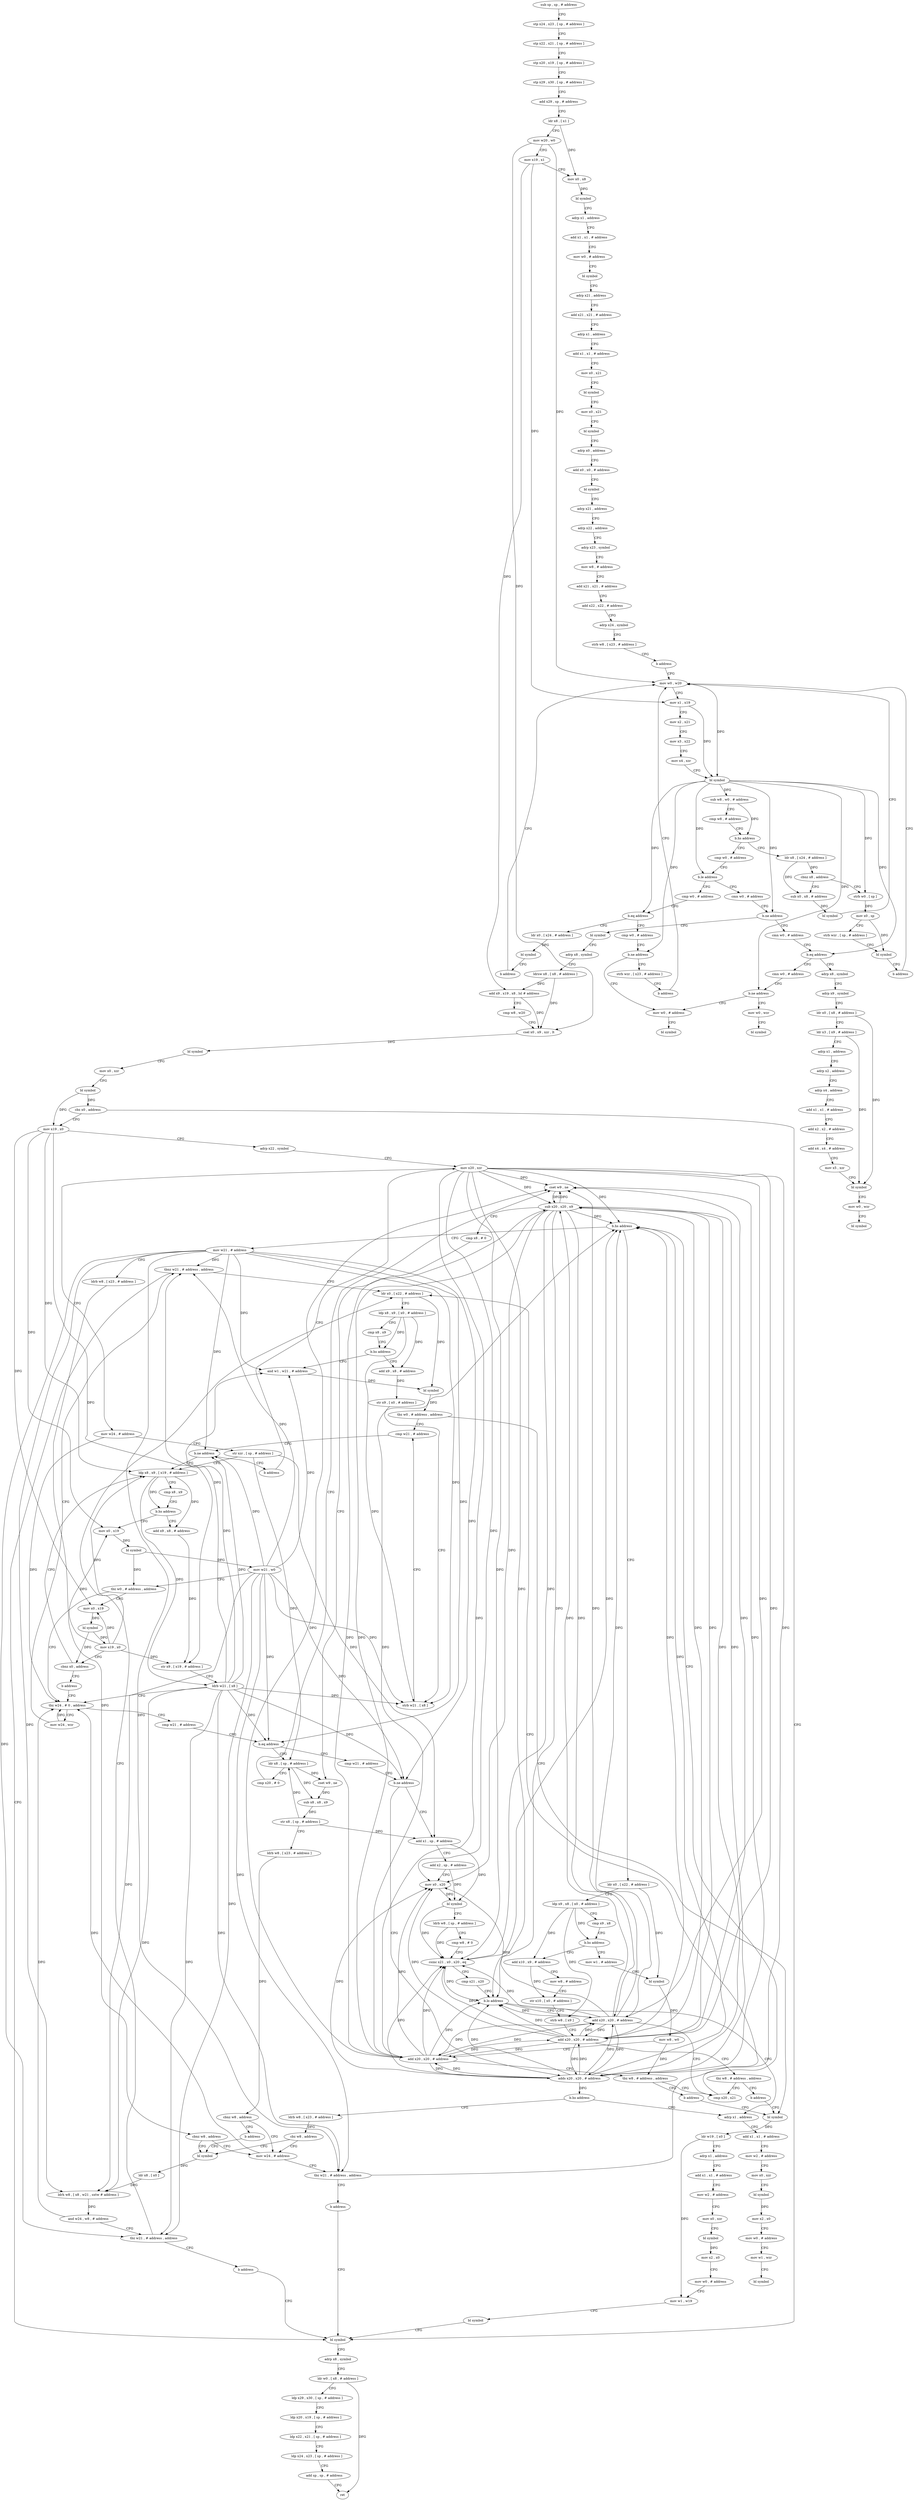 digraph "func" {
"4200424" [label = "sub sp , sp , # address" ]
"4200428" [label = "stp x24 , x23 , [ sp , # address ]" ]
"4200432" [label = "stp x22 , x21 , [ sp , # address ]" ]
"4200436" [label = "stp x20 , x19 , [ sp , # address ]" ]
"4200440" [label = "stp x29 , x30 , [ sp , # address ]" ]
"4200444" [label = "add x29 , sp , # address" ]
"4200448" [label = "ldr x8 , [ x1 ]" ]
"4200452" [label = "mov w20 , w0" ]
"4200456" [label = "mov x19 , x1" ]
"4200460" [label = "mov x0 , x8" ]
"4200464" [label = "bl symbol" ]
"4200468" [label = "adrp x1 , address" ]
"4200472" [label = "add x1 , x1 , # address" ]
"4200476" [label = "mov w0 , # address" ]
"4200480" [label = "bl symbol" ]
"4200484" [label = "adrp x21 , address" ]
"4200488" [label = "add x21 , x21 , # address" ]
"4200492" [label = "adrp x1 , address" ]
"4200496" [label = "add x1 , x1 , # address" ]
"4200500" [label = "mov x0 , x21" ]
"4200504" [label = "bl symbol" ]
"4200508" [label = "mov x0 , x21" ]
"4200512" [label = "bl symbol" ]
"4200516" [label = "adrp x0 , address" ]
"4200520" [label = "add x0 , x0 , # address" ]
"4200524" [label = "bl symbol" ]
"4200528" [label = "adrp x21 , address" ]
"4200532" [label = "adrp x22 , address" ]
"4200536" [label = "adrp x23 , symbol" ]
"4200540" [label = "mov w8 , # address" ]
"4200544" [label = "add x21 , x21 , # address" ]
"4200548" [label = "add x22 , x22 , # address" ]
"4200552" [label = "adrp x24 , symbol" ]
"4200556" [label = "strb w8 , [ x23 , # address ]" ]
"4200560" [label = "b address" ]
"4200572" [label = "mov w0 , w20" ]
"4200576" [label = "mov x1 , x19" ]
"4200580" [label = "mov x2 , x21" ]
"4200584" [label = "mov x3 , x22" ]
"4200588" [label = "mov x4 , xzr" ]
"4200592" [label = "bl symbol" ]
"4200596" [label = "sub w8 , w0 , # address" ]
"4200600" [label = "cmp w8 , # address" ]
"4200604" [label = "b.hs address" ]
"4200636" [label = "cmp w0 , # address" ]
"4200608" [label = "ldr x8 , [ x24 , # address ]" ]
"4200640" [label = "b.le address" ]
"4200680" [label = "cmn w0 , # address" ]
"4200644" [label = "cmp w0 , # address" ]
"4200612" [label = "cbnz x8 , address" ]
"4200564" [label = "sub x0 , x8 , # address" ]
"4200616" [label = "strb w0 , [ sp ]" ]
"4200684" [label = "b.ne address" ]
"4201192" [label = "cmn w0 , # address" ]
"4200688" [label = "bl symbol" ]
"4200648" [label = "b.eq address" ]
"4200668" [label = "ldr x0 , [ x24 , # address ]" ]
"4200652" [label = "cmp w0 , # address" ]
"4200568" [label = "bl symbol" ]
"4200620" [label = "mov x0 , sp" ]
"4200624" [label = "strb wzr , [ sp , # address ]" ]
"4200628" [label = "bl symbol" ]
"4200632" [label = "b address" ]
"4201196" [label = "b.eq address" ]
"4201216" [label = "adrp x8 , symbol" ]
"4201200" [label = "cmn w0 , # address" ]
"4200692" [label = "adrp x8 , symbol" ]
"4200696" [label = "ldrsw x8 , [ x8 , # address ]" ]
"4200700" [label = "add x9 , x19 , x8 , lsl # address" ]
"4200704" [label = "cmp w8 , w20" ]
"4200708" [label = "csel x0 , x9 , xzr , lt" ]
"4200712" [label = "bl symbol" ]
"4200716" [label = "mov x0 , xzr" ]
"4200720" [label = "bl symbol" ]
"4200724" [label = "cbz x0 , address" ]
"4201156" [label = "bl symbol" ]
"4200728" [label = "mov x19 , x0" ]
"4200672" [label = "bl symbol" ]
"4200676" [label = "b address" ]
"4200656" [label = "b.ne address" ]
"4201272" [label = "mov w0 , # address" ]
"4200660" [label = "strb wzr , [ x23 , # address ]" ]
"4201220" [label = "adrp x9 , symbol" ]
"4201224" [label = "ldr x0 , [ x8 , # address ]" ]
"4201228" [label = "ldr x3 , [ x9 , # address ]" ]
"4201232" [label = "adrp x1 , address" ]
"4201236" [label = "adrp x2 , address" ]
"4201240" [label = "adrp x4 , address" ]
"4201244" [label = "add x1 , x1 , # address" ]
"4201248" [label = "add x2 , x2 , # address" ]
"4201252" [label = "add x4 , x4 , # address" ]
"4201256" [label = "mov x5 , xzr" ]
"4201260" [label = "bl symbol" ]
"4201264" [label = "mov w0 , wzr" ]
"4201268" [label = "bl symbol" ]
"4201204" [label = "b.ne address" ]
"4201208" [label = "mov w0 , wzr" ]
"4201160" [label = "adrp x8 , symbol" ]
"4201164" [label = "ldr w0 , [ x8 , # address ]" ]
"4201168" [label = "ldp x29 , x30 , [ sp , # address ]" ]
"4201172" [label = "ldp x20 , x19 , [ sp , # address ]" ]
"4201176" [label = "ldp x22 , x21 , [ sp , # address ]" ]
"4201180" [label = "ldp x24 , x23 , [ sp , # address ]" ]
"4201184" [label = "add sp , sp , # address" ]
"4201188" [label = "ret" ]
"4200732" [label = "adrp x22 , symbol" ]
"4200736" [label = "mov x20 , xzr" ]
"4201276" [label = "bl symbol" ]
"4200664" [label = "b address" ]
"4201212" [label = "bl symbol" ]
"4201064" [label = "mov x0 , x19" ]
"4201068" [label = "bl symbol" ]
"4201072" [label = "mov w21 , w0" ]
"4201076" [label = "tbz w0 , # address , address" ]
"4200772" [label = "tbz w24 , # 0 , address" ]
"4201080" [label = "mov x0 , x19" ]
"4200760" [label = "add x9 , x8 , # address" ]
"4200764" [label = "str x9 , [ x19 , # address ]" ]
"4200768" [label = "ldrb w21 , [ x8 ]" ]
"4200908" [label = "mov w24 , wzr" ]
"4200776" [label = "cmp w21 , # address" ]
"4201084" [label = "bl symbol" ]
"4201088" [label = "mov x19 , x0" ]
"4201092" [label = "cbnz x0 , address" ]
"4200748" [label = "ldp x8 , x9 , [ x19 , # address ]" ]
"4201096" [label = "b address" ]
"4200912" [label = "tbnz w21 , # address , address" ]
"4200916" [label = "ldr x0 , [ x22 , # address ]" ]
"4200780" [label = "b.eq address" ]
"4200956" [label = "ldr x8 , [ sp , # address ]" ]
"4200784" [label = "cmp w21 , # address" ]
"4200752" [label = "cmp x8 , x9" ]
"4200756" [label = "b.hs address" ]
"4200920" [label = "ldp x8 , x9 , [ x0 , # address ]" ]
"4200924" [label = "cmp x8 , x9" ]
"4200928" [label = "b.hs address" ]
"4201100" [label = "and w1 , w21 , # address" ]
"4200932" [label = "add x9 , x8 , # address" ]
"4200960" [label = "cmp x20 , # 0" ]
"4200964" [label = "cset w9 , ne" ]
"4200968" [label = "sub x20 , x20 , x9" ]
"4200972" [label = "cmp x8 , # 0" ]
"4200976" [label = "cset w9 , ne" ]
"4200980" [label = "sub x8 , x8 , x9" ]
"4200984" [label = "str x8 , [ sp , # address ]" ]
"4200988" [label = "ldrb w8 , [ x23 , # address ]" ]
"4200992" [label = "cbnz w8 , address" ]
"4201016" [label = "mov w24 , # address" ]
"4200996" [label = "b address" ]
"4200788" [label = "b.ne address" ]
"4201000" [label = "adds x20 , x20 , # address" ]
"4200792" [label = "add x1 , sp , # address" ]
"4201104" [label = "bl symbol" ]
"4201108" [label = "tbz w0 , # address , address" ]
"4200944" [label = "cmp w21 , # address" ]
"4201112" [label = "bl symbol" ]
"4200936" [label = "str x9 , [ x0 , # address ]" ]
"4200940" [label = "strb w21 , [ x8 ]" ]
"4201020" [label = "tbz w21 , # address , address" ]
"4201024" [label = "b address" ]
"4201040" [label = "bl symbol" ]
"4201004" [label = "b.hs address" ]
"4201280" [label = "adrp x1 , address" ]
"4201008" [label = "ldrb w8 , [ x23 , # address ]" ]
"4200796" [label = "add x2 , sp , # address" ]
"4200800" [label = "mov x0 , x20" ]
"4200804" [label = "bl symbol" ]
"4200808" [label = "ldrb w8 , [ sp , # address ]" ]
"4200812" [label = "cmp w8 , # 0" ]
"4200816" [label = "csinc x21 , x0 , x20 , eq" ]
"4200820" [label = "cmp x21 , x20" ]
"4200824" [label = "b.lo address" ]
"4200828" [label = "add x20 , x20 , # address" ]
"4200948" [label = "b.ne address" ]
"4200952" [label = "b address" ]
"4201116" [label = "ldr w19 , [ x0 ]" ]
"4201120" [label = "adrp x1 , address" ]
"4201124" [label = "add x1 , x1 , # address" ]
"4201128" [label = "mov w2 , # address" ]
"4201132" [label = "mov x0 , xzr" ]
"4201136" [label = "bl symbol" ]
"4201140" [label = "mov x2 , x0" ]
"4201144" [label = "mov w0 , # address" ]
"4201148" [label = "mov w1 , w19" ]
"4201152" [label = "bl symbol" ]
"4201044" [label = "ldr x8 , [ x0 ]" ]
"4201048" [label = "ldrh w8 , [ x8 , w21 , sxtw # address ]" ]
"4201052" [label = "and w24 , w8 , # address" ]
"4201056" [label = "tbz w21 , # address , address" ]
"4201060" [label = "b address" ]
"4201284" [label = "add x1 , x1 , # address" ]
"4201288" [label = "mov w2 , # address" ]
"4201292" [label = "mov x0 , xzr" ]
"4201296" [label = "bl symbol" ]
"4201300" [label = "mov x2 , x0" ]
"4201304" [label = "mov w0 , # address" ]
"4201308" [label = "mov w1 , wzr" ]
"4201312" [label = "bl symbol" ]
"4201012" [label = "cbz w8 , address" ]
"4200832" [label = "cmp x20 , x21" ]
"4200740" [label = "mov w24 , # address" ]
"4200744" [label = "str xzr , [ sp , # address ]" ]
"4201028" [label = "mov w21 , # address" ]
"4201032" [label = "ldrb w8 , [ x23 , # address ]" ]
"4201036" [label = "cbnz w8 , address" ]
"4200840" [label = "ldr x0 , [ x22 , # address ]" ]
"4200844" [label = "ldp x9 , x8 , [ x0 , # address ]" ]
"4200848" [label = "cmp x9 , x8" ]
"4200852" [label = "b.hs address" ]
"4200884" [label = "mov w1 , # address" ]
"4200856" [label = "add x10 , x9 , # address" ]
"4200888" [label = "bl symbol" ]
"4200892" [label = "mov w8 , w0" ]
"4200896" [label = "add x20 , x20 , # address" ]
"4200900" [label = "tbz w8 , # address , address" ]
"4200904" [label = "b address" ]
"4200860" [label = "mov w8 , # address" ]
"4200864" [label = "str x10 , [ x0 , # address ]" ]
"4200868" [label = "strb w8 , [ x9 ]" ]
"4200872" [label = "add x20 , x20 , # address" ]
"4200876" [label = "tbz w8 , # address , address" ]
"4200880" [label = "b address" ]
"4200836" [label = "b.hs address" ]
"4200424" -> "4200428" [ label = "CFG" ]
"4200428" -> "4200432" [ label = "CFG" ]
"4200432" -> "4200436" [ label = "CFG" ]
"4200436" -> "4200440" [ label = "CFG" ]
"4200440" -> "4200444" [ label = "CFG" ]
"4200444" -> "4200448" [ label = "CFG" ]
"4200448" -> "4200452" [ label = "CFG" ]
"4200448" -> "4200460" [ label = "DFG" ]
"4200452" -> "4200456" [ label = "CFG" ]
"4200452" -> "4200572" [ label = "DFG" ]
"4200452" -> "4200708" [ label = "DFG" ]
"4200456" -> "4200460" [ label = "CFG" ]
"4200456" -> "4200576" [ label = "DFG" ]
"4200456" -> "4200700" [ label = "DFG" ]
"4200460" -> "4200464" [ label = "DFG" ]
"4200464" -> "4200468" [ label = "CFG" ]
"4200468" -> "4200472" [ label = "CFG" ]
"4200472" -> "4200476" [ label = "CFG" ]
"4200476" -> "4200480" [ label = "CFG" ]
"4200480" -> "4200484" [ label = "CFG" ]
"4200484" -> "4200488" [ label = "CFG" ]
"4200488" -> "4200492" [ label = "CFG" ]
"4200492" -> "4200496" [ label = "CFG" ]
"4200496" -> "4200500" [ label = "CFG" ]
"4200500" -> "4200504" [ label = "CFG" ]
"4200504" -> "4200508" [ label = "CFG" ]
"4200508" -> "4200512" [ label = "CFG" ]
"4200512" -> "4200516" [ label = "CFG" ]
"4200516" -> "4200520" [ label = "CFG" ]
"4200520" -> "4200524" [ label = "CFG" ]
"4200524" -> "4200528" [ label = "CFG" ]
"4200528" -> "4200532" [ label = "CFG" ]
"4200532" -> "4200536" [ label = "CFG" ]
"4200536" -> "4200540" [ label = "CFG" ]
"4200540" -> "4200544" [ label = "CFG" ]
"4200544" -> "4200548" [ label = "CFG" ]
"4200548" -> "4200552" [ label = "CFG" ]
"4200552" -> "4200556" [ label = "CFG" ]
"4200556" -> "4200560" [ label = "CFG" ]
"4200560" -> "4200572" [ label = "CFG" ]
"4200572" -> "4200576" [ label = "CFG" ]
"4200572" -> "4200592" [ label = "DFG" ]
"4200576" -> "4200580" [ label = "CFG" ]
"4200576" -> "4200592" [ label = "DFG" ]
"4200580" -> "4200584" [ label = "CFG" ]
"4200584" -> "4200588" [ label = "CFG" ]
"4200588" -> "4200592" [ label = "CFG" ]
"4200592" -> "4200596" [ label = "DFG" ]
"4200592" -> "4200640" [ label = "DFG" ]
"4200592" -> "4200684" [ label = "DFG" ]
"4200592" -> "4200648" [ label = "DFG" ]
"4200592" -> "4200616" [ label = "DFG" ]
"4200592" -> "4201196" [ label = "DFG" ]
"4200592" -> "4200656" [ label = "DFG" ]
"4200592" -> "4201204" [ label = "DFG" ]
"4200596" -> "4200600" [ label = "CFG" ]
"4200596" -> "4200604" [ label = "DFG" ]
"4200600" -> "4200604" [ label = "CFG" ]
"4200604" -> "4200636" [ label = "CFG" ]
"4200604" -> "4200608" [ label = "CFG" ]
"4200636" -> "4200640" [ label = "CFG" ]
"4200608" -> "4200612" [ label = "DFG" ]
"4200608" -> "4200564" [ label = "DFG" ]
"4200640" -> "4200680" [ label = "CFG" ]
"4200640" -> "4200644" [ label = "CFG" ]
"4200680" -> "4200684" [ label = "CFG" ]
"4200644" -> "4200648" [ label = "CFG" ]
"4200612" -> "4200564" [ label = "CFG" ]
"4200612" -> "4200616" [ label = "CFG" ]
"4200564" -> "4200568" [ label = "DFG" ]
"4200616" -> "4200620" [ label = "DFG" ]
"4200684" -> "4201192" [ label = "CFG" ]
"4200684" -> "4200688" [ label = "CFG" ]
"4201192" -> "4201196" [ label = "CFG" ]
"4200688" -> "4200692" [ label = "CFG" ]
"4200648" -> "4200668" [ label = "CFG" ]
"4200648" -> "4200652" [ label = "CFG" ]
"4200668" -> "4200672" [ label = "DFG" ]
"4200652" -> "4200656" [ label = "CFG" ]
"4200568" -> "4200572" [ label = "CFG" ]
"4200620" -> "4200624" [ label = "CFG" ]
"4200620" -> "4200628" [ label = "DFG" ]
"4200624" -> "4200628" [ label = "CFG" ]
"4200628" -> "4200632" [ label = "CFG" ]
"4200632" -> "4200572" [ label = "CFG" ]
"4201196" -> "4201216" [ label = "CFG" ]
"4201196" -> "4201200" [ label = "CFG" ]
"4201216" -> "4201220" [ label = "CFG" ]
"4201200" -> "4201204" [ label = "CFG" ]
"4200692" -> "4200696" [ label = "CFG" ]
"4200696" -> "4200700" [ label = "DFG" ]
"4200696" -> "4200708" [ label = "DFG" ]
"4200700" -> "4200704" [ label = "CFG" ]
"4200700" -> "4200708" [ label = "DFG" ]
"4200704" -> "4200708" [ label = "CFG" ]
"4200708" -> "4200712" [ label = "DFG" ]
"4200712" -> "4200716" [ label = "CFG" ]
"4200716" -> "4200720" [ label = "CFG" ]
"4200720" -> "4200724" [ label = "DFG" ]
"4200720" -> "4200728" [ label = "DFG" ]
"4200724" -> "4201156" [ label = "CFG" ]
"4200724" -> "4200728" [ label = "CFG" ]
"4201156" -> "4201160" [ label = "CFG" ]
"4200728" -> "4200732" [ label = "CFG" ]
"4200728" -> "4200748" [ label = "DFG" ]
"4200728" -> "4201064" [ label = "DFG" ]
"4200728" -> "4200764" [ label = "DFG" ]
"4200728" -> "4201080" [ label = "DFG" ]
"4200672" -> "4200676" [ label = "CFG" ]
"4200676" -> "4200572" [ label = "CFG" ]
"4200656" -> "4201272" [ label = "CFG" ]
"4200656" -> "4200660" [ label = "CFG" ]
"4201272" -> "4201276" [ label = "CFG" ]
"4200660" -> "4200664" [ label = "CFG" ]
"4201220" -> "4201224" [ label = "CFG" ]
"4201224" -> "4201228" [ label = "CFG" ]
"4201224" -> "4201260" [ label = "DFG" ]
"4201228" -> "4201232" [ label = "CFG" ]
"4201228" -> "4201260" [ label = "DFG" ]
"4201232" -> "4201236" [ label = "CFG" ]
"4201236" -> "4201240" [ label = "CFG" ]
"4201240" -> "4201244" [ label = "CFG" ]
"4201244" -> "4201248" [ label = "CFG" ]
"4201248" -> "4201252" [ label = "CFG" ]
"4201252" -> "4201256" [ label = "CFG" ]
"4201256" -> "4201260" [ label = "CFG" ]
"4201260" -> "4201264" [ label = "CFG" ]
"4201264" -> "4201268" [ label = "CFG" ]
"4201204" -> "4201272" [ label = "CFG" ]
"4201204" -> "4201208" [ label = "CFG" ]
"4201208" -> "4201212" [ label = "CFG" ]
"4201160" -> "4201164" [ label = "CFG" ]
"4201164" -> "4201168" [ label = "CFG" ]
"4201164" -> "4201188" [ label = "DFG" ]
"4201168" -> "4201172" [ label = "CFG" ]
"4201172" -> "4201176" [ label = "CFG" ]
"4201176" -> "4201180" [ label = "CFG" ]
"4201180" -> "4201184" [ label = "CFG" ]
"4201184" -> "4201188" [ label = "CFG" ]
"4200732" -> "4200736" [ label = "CFG" ]
"4200736" -> "4200740" [ label = "CFG" ]
"4200736" -> "4200964" [ label = "DFG" ]
"4200736" -> "4201000" [ label = "DFG" ]
"4200736" -> "4200800" [ label = "DFG" ]
"4200736" -> "4200968" [ label = "DFG" ]
"4200736" -> "4200816" [ label = "DFG" ]
"4200736" -> "4200824" [ label = "DFG" ]
"4200736" -> "4200828" [ label = "DFG" ]
"4200736" -> "4200836" [ label = "DFG" ]
"4200736" -> "4200896" [ label = "DFG" ]
"4200736" -> "4200872" [ label = "DFG" ]
"4200664" -> "4200572" [ label = "CFG" ]
"4201064" -> "4201068" [ label = "DFG" ]
"4201068" -> "4201072" [ label = "DFG" ]
"4201068" -> "4201076" [ label = "DFG" ]
"4201072" -> "4201076" [ label = "CFG" ]
"4201072" -> "4200912" [ label = "DFG" ]
"4201072" -> "4200780" [ label = "DFG" ]
"4201072" -> "4200788" [ label = "DFG" ]
"4201072" -> "4201100" [ label = "DFG" ]
"4201072" -> "4200940" [ label = "DFG" ]
"4201072" -> "4200948" [ label = "DFG" ]
"4201072" -> "4201048" [ label = "DFG" ]
"4201072" -> "4201056" [ label = "DFG" ]
"4201072" -> "4201020" [ label = "DFG" ]
"4201076" -> "4200772" [ label = "CFG" ]
"4201076" -> "4201080" [ label = "CFG" ]
"4200772" -> "4200908" [ label = "CFG" ]
"4200772" -> "4200776" [ label = "CFG" ]
"4201080" -> "4201084" [ label = "DFG" ]
"4200760" -> "4200764" [ label = "DFG" ]
"4200764" -> "4200768" [ label = "CFG" ]
"4200768" -> "4200772" [ label = "CFG" ]
"4200768" -> "4200912" [ label = "DFG" ]
"4200768" -> "4200780" [ label = "DFG" ]
"4200768" -> "4200788" [ label = "DFG" ]
"4200768" -> "4201100" [ label = "DFG" ]
"4200768" -> "4200940" [ label = "DFG" ]
"4200768" -> "4200948" [ label = "DFG" ]
"4200768" -> "4201048" [ label = "DFG" ]
"4200768" -> "4201056" [ label = "DFG" ]
"4200768" -> "4201020" [ label = "DFG" ]
"4200908" -> "4200912" [ label = "CFG" ]
"4200908" -> "4200772" [ label = "DFG" ]
"4200776" -> "4200780" [ label = "CFG" ]
"4201084" -> "4201088" [ label = "DFG" ]
"4201084" -> "4201092" [ label = "DFG" ]
"4201088" -> "4201092" [ label = "CFG" ]
"4201088" -> "4200748" [ label = "DFG" ]
"4201088" -> "4201064" [ label = "DFG" ]
"4201088" -> "4201080" [ label = "DFG" ]
"4201088" -> "4200764" [ label = "DFG" ]
"4201092" -> "4200748" [ label = "CFG" ]
"4201092" -> "4201096" [ label = "CFG" ]
"4200748" -> "4200752" [ label = "CFG" ]
"4200748" -> "4200756" [ label = "DFG" ]
"4200748" -> "4200760" [ label = "DFG" ]
"4200748" -> "4200768" [ label = "DFG" ]
"4201096" -> "4200772" [ label = "CFG" ]
"4200912" -> "4201156" [ label = "CFG" ]
"4200912" -> "4200916" [ label = "CFG" ]
"4200916" -> "4200920" [ label = "CFG" ]
"4200916" -> "4201104" [ label = "DFG" ]
"4200780" -> "4200956" [ label = "CFG" ]
"4200780" -> "4200784" [ label = "CFG" ]
"4200956" -> "4200960" [ label = "CFG" ]
"4200956" -> "4200976" [ label = "DFG" ]
"4200956" -> "4200980" [ label = "DFG" ]
"4200784" -> "4200788" [ label = "CFG" ]
"4200752" -> "4200756" [ label = "CFG" ]
"4200756" -> "4201064" [ label = "CFG" ]
"4200756" -> "4200760" [ label = "CFG" ]
"4200920" -> "4200924" [ label = "CFG" ]
"4200920" -> "4200928" [ label = "DFG" ]
"4200920" -> "4200932" [ label = "DFG" ]
"4200920" -> "4200940" [ label = "DFG" ]
"4200924" -> "4200928" [ label = "CFG" ]
"4200928" -> "4201100" [ label = "CFG" ]
"4200928" -> "4200932" [ label = "CFG" ]
"4201100" -> "4201104" [ label = "DFG" ]
"4200932" -> "4200936" [ label = "DFG" ]
"4200960" -> "4200964" [ label = "CFG" ]
"4200964" -> "4200968" [ label = "DFG" ]
"4200968" -> "4200972" [ label = "CFG" ]
"4200968" -> "4200964" [ label = "DFG" ]
"4200968" -> "4201000" [ label = "DFG" ]
"4200968" -> "4200800" [ label = "DFG" ]
"4200968" -> "4200816" [ label = "DFG" ]
"4200968" -> "4200824" [ label = "DFG" ]
"4200968" -> "4200828" [ label = "DFG" ]
"4200968" -> "4200836" [ label = "DFG" ]
"4200968" -> "4200896" [ label = "DFG" ]
"4200968" -> "4200872" [ label = "DFG" ]
"4200972" -> "4200976" [ label = "CFG" ]
"4200976" -> "4200980" [ label = "DFG" ]
"4200980" -> "4200984" [ label = "DFG" ]
"4200984" -> "4200988" [ label = "CFG" ]
"4200984" -> "4200956" [ label = "DFG" ]
"4200984" -> "4200792" [ label = "DFG" ]
"4200988" -> "4200992" [ label = "DFG" ]
"4200992" -> "4201016" [ label = "CFG" ]
"4200992" -> "4200996" [ label = "CFG" ]
"4201016" -> "4201020" [ label = "CFG" ]
"4201016" -> "4200772" [ label = "DFG" ]
"4200996" -> "4201040" [ label = "CFG" ]
"4200788" -> "4201000" [ label = "CFG" ]
"4200788" -> "4200792" [ label = "CFG" ]
"4201000" -> "4201004" [ label = "DFG" ]
"4201000" -> "4200964" [ label = "DFG" ]
"4201000" -> "4200800" [ label = "DFG" ]
"4201000" -> "4200968" [ label = "DFG" ]
"4201000" -> "4200816" [ label = "DFG" ]
"4201000" -> "4200824" [ label = "DFG" ]
"4201000" -> "4200828" [ label = "DFG" ]
"4201000" -> "4200836" [ label = "DFG" ]
"4201000" -> "4200896" [ label = "DFG" ]
"4201000" -> "4200872" [ label = "DFG" ]
"4200792" -> "4200796" [ label = "CFG" ]
"4200792" -> "4200804" [ label = "DFG" ]
"4201104" -> "4201108" [ label = "DFG" ]
"4201108" -> "4200944" [ label = "CFG" ]
"4201108" -> "4201112" [ label = "CFG" ]
"4200944" -> "4200948" [ label = "CFG" ]
"4201112" -> "4201116" [ label = "DFG" ]
"4200936" -> "4200940" [ label = "CFG" ]
"4200940" -> "4200944" [ label = "CFG" ]
"4201020" -> "4200916" [ label = "CFG" ]
"4201020" -> "4201024" [ label = "CFG" ]
"4201024" -> "4201156" [ label = "CFG" ]
"4201040" -> "4201044" [ label = "DFG" ]
"4201004" -> "4201280" [ label = "CFG" ]
"4201004" -> "4201008" [ label = "CFG" ]
"4201280" -> "4201284" [ label = "CFG" ]
"4201008" -> "4201012" [ label = "DFG" ]
"4200796" -> "4200800" [ label = "CFG" ]
"4200796" -> "4200804" [ label = "DFG" ]
"4200800" -> "4200804" [ label = "DFG" ]
"4200804" -> "4200808" [ label = "CFG" ]
"4200804" -> "4200816" [ label = "DFG" ]
"4200808" -> "4200812" [ label = "CFG" ]
"4200808" -> "4200816" [ label = "DFG" ]
"4200812" -> "4200816" [ label = "CFG" ]
"4200816" -> "4200820" [ label = "CFG" ]
"4200816" -> "4200824" [ label = "DFG" ]
"4200816" -> "4200836" [ label = "DFG" ]
"4200820" -> "4200824" [ label = "CFG" ]
"4200824" -> "4201280" [ label = "CFG" ]
"4200824" -> "4200828" [ label = "CFG" ]
"4200828" -> "4200832" [ label = "CFG" ]
"4200828" -> "4200964" [ label = "DFG" ]
"4200828" -> "4201000" [ label = "DFG" ]
"4200828" -> "4200800" [ label = "DFG" ]
"4200828" -> "4200816" [ label = "DFG" ]
"4200828" -> "4200824" [ label = "DFG" ]
"4200828" -> "4200968" [ label = "DFG" ]
"4200828" -> "4200836" [ label = "DFG" ]
"4200828" -> "4200896" [ label = "DFG" ]
"4200828" -> "4200872" [ label = "DFG" ]
"4200948" -> "4200748" [ label = "CFG" ]
"4200948" -> "4200952" [ label = "CFG" ]
"4200952" -> "4200736" [ label = "CFG" ]
"4201116" -> "4201120" [ label = "CFG" ]
"4201116" -> "4201148" [ label = "DFG" ]
"4201120" -> "4201124" [ label = "CFG" ]
"4201124" -> "4201128" [ label = "CFG" ]
"4201128" -> "4201132" [ label = "CFG" ]
"4201132" -> "4201136" [ label = "CFG" ]
"4201136" -> "4201140" [ label = "DFG" ]
"4201140" -> "4201144" [ label = "CFG" ]
"4201144" -> "4201148" [ label = "CFG" ]
"4201148" -> "4201152" [ label = "CFG" ]
"4201152" -> "4201156" [ label = "CFG" ]
"4201044" -> "4201048" [ label = "DFG" ]
"4201048" -> "4201052" [ label = "DFG" ]
"4201052" -> "4201056" [ label = "CFG" ]
"4201052" -> "4200772" [ label = "DFG" ]
"4201056" -> "4200916" [ label = "CFG" ]
"4201056" -> "4201060" [ label = "CFG" ]
"4201060" -> "4201156" [ label = "CFG" ]
"4201284" -> "4201288" [ label = "CFG" ]
"4201288" -> "4201292" [ label = "CFG" ]
"4201292" -> "4201296" [ label = "CFG" ]
"4201296" -> "4201300" [ label = "DFG" ]
"4201300" -> "4201304" [ label = "CFG" ]
"4201304" -> "4201308" [ label = "CFG" ]
"4201308" -> "4201312" [ label = "CFG" ]
"4201012" -> "4201040" [ label = "CFG" ]
"4201012" -> "4201016" [ label = "CFG" ]
"4200832" -> "4200836" [ label = "CFG" ]
"4200740" -> "4200744" [ label = "CFG" ]
"4200740" -> "4200772" [ label = "DFG" ]
"4200744" -> "4200748" [ label = "CFG" ]
"4200744" -> "4200956" [ label = "DFG" ]
"4200744" -> "4200792" [ label = "DFG" ]
"4201028" -> "4201032" [ label = "CFG" ]
"4201028" -> "4200912" [ label = "DFG" ]
"4201028" -> "4200780" [ label = "DFG" ]
"4201028" -> "4200788" [ label = "DFG" ]
"4201028" -> "4201100" [ label = "DFG" ]
"4201028" -> "4200940" [ label = "DFG" ]
"4201028" -> "4200948" [ label = "DFG" ]
"4201028" -> "4201048" [ label = "DFG" ]
"4201028" -> "4201056" [ label = "DFG" ]
"4201028" -> "4201020" [ label = "DFG" ]
"4201032" -> "4201036" [ label = "DFG" ]
"4201036" -> "4201016" [ label = "CFG" ]
"4201036" -> "4201040" [ label = "CFG" ]
"4200840" -> "4200844" [ label = "CFG" ]
"4200840" -> "4200888" [ label = "DFG" ]
"4200844" -> "4200848" [ label = "CFG" ]
"4200844" -> "4200852" [ label = "DFG" ]
"4200844" -> "4200856" [ label = "DFG" ]
"4200844" -> "4200868" [ label = "DFG" ]
"4200848" -> "4200852" [ label = "CFG" ]
"4200852" -> "4200884" [ label = "CFG" ]
"4200852" -> "4200856" [ label = "CFG" ]
"4200884" -> "4200888" [ label = "CFG" ]
"4200856" -> "4200860" [ label = "CFG" ]
"4200856" -> "4200864" [ label = "DFG" ]
"4200888" -> "4200892" [ label = "DFG" ]
"4200892" -> "4200896" [ label = "CFG" ]
"4200892" -> "4200900" [ label = "DFG" ]
"4200896" -> "4200900" [ label = "CFG" ]
"4200896" -> "4200964" [ label = "DFG" ]
"4200896" -> "4201000" [ label = "DFG" ]
"4200896" -> "4200800" [ label = "DFG" ]
"4200896" -> "4200816" [ label = "DFG" ]
"4200896" -> "4200824" [ label = "DFG" ]
"4200896" -> "4200828" [ label = "DFG" ]
"4200896" -> "4200968" [ label = "DFG" ]
"4200896" -> "4200836" [ label = "DFG" ]
"4200896" -> "4200872" [ label = "DFG" ]
"4200900" -> "4200832" [ label = "CFG" ]
"4200900" -> "4200904" [ label = "CFG" ]
"4200904" -> "4201112" [ label = "CFG" ]
"4200860" -> "4200864" [ label = "CFG" ]
"4200864" -> "4200868" [ label = "CFG" ]
"4200868" -> "4200872" [ label = "CFG" ]
"4200872" -> "4200876" [ label = "CFG" ]
"4200872" -> "4200964" [ label = "DFG" ]
"4200872" -> "4201000" [ label = "DFG" ]
"4200872" -> "4200800" [ label = "DFG" ]
"4200872" -> "4200816" [ label = "DFG" ]
"4200872" -> "4200824" [ label = "DFG" ]
"4200872" -> "4200828" [ label = "DFG" ]
"4200872" -> "4200896" [ label = "DFG" ]
"4200872" -> "4200968" [ label = "DFG" ]
"4200872" -> "4200836" [ label = "DFG" ]
"4200876" -> "4200832" [ label = "CFG" ]
"4200876" -> "4200880" [ label = "CFG" ]
"4200880" -> "4201112" [ label = "CFG" ]
"4200836" -> "4201028" [ label = "CFG" ]
"4200836" -> "4200840" [ label = "CFG" ]
}
